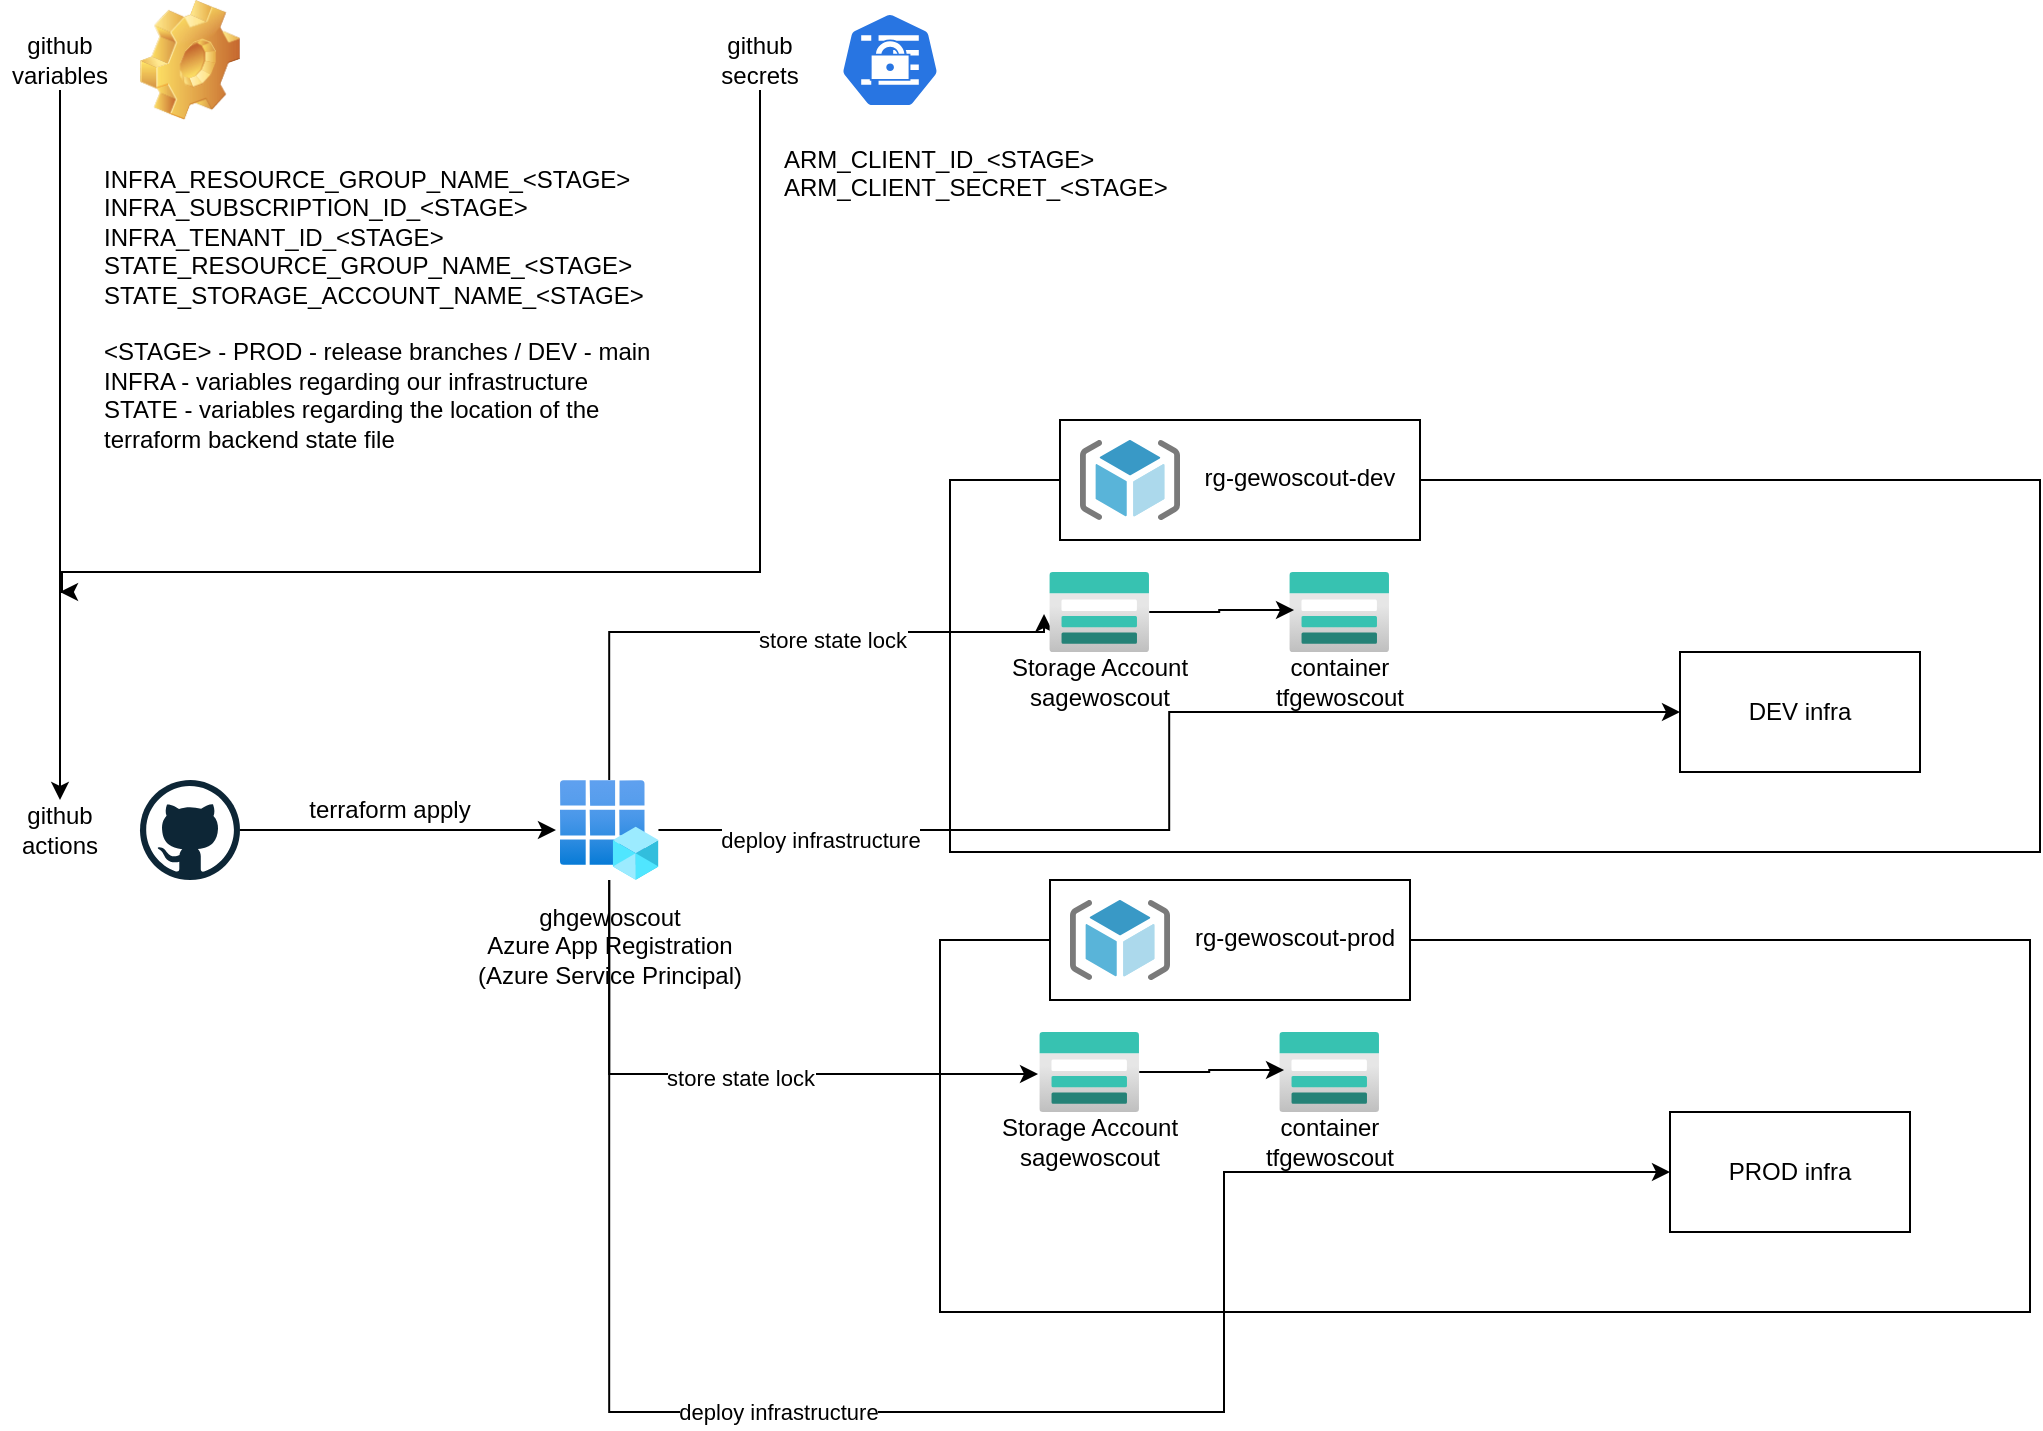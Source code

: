 <mxfile version="24.2.2" type="github">
  <diagram id="7gcUSTIZ7YSJ5vT40chW" name="Page-1">
    <mxGraphModel dx="1434" dy="866" grid="1" gridSize="10" guides="1" tooltips="1" connect="1" arrows="1" fold="1" page="1" pageScale="1" pageWidth="1169" pageHeight="827" math="0" shadow="0">
      <root>
        <mxCell id="0" />
        <mxCell id="1" parent="0" />
        <mxCell id="MMY5NjCeDIOUIdUrz9f5-23" value="" style="rounded=0;whiteSpace=wrap;html=1;" vertex="1" parent="1">
          <mxGeometry x="535" y="264" width="545" height="186" as="geometry" />
        </mxCell>
        <mxCell id="MMY5NjCeDIOUIdUrz9f5-2" value="" style="aspect=fixed;sketch=0;html=1;dashed=0;whitespace=wrap;fillColor=#2875E2;strokeColor=#ffffff;points=[[0.005,0.63,0],[0.1,0.2,0],[0.9,0.2,0],[0.5,0,0],[0.995,0.63,0],[0.72,0.99,0],[0.5,1,0],[0.28,0.99,0]];shape=mxgraph.kubernetes.icon2;prIcon=secret" vertex="1" parent="1">
          <mxGeometry x="480" y="30" width="50" height="48" as="geometry" />
        </mxCell>
        <mxCell id="MMY5NjCeDIOUIdUrz9f5-3" value="" style="dashed=0;outlineConnect=0;html=1;align=center;labelPosition=center;verticalLabelPosition=bottom;verticalAlign=top;shape=mxgraph.weblogos.github" vertex="1" parent="1">
          <mxGeometry x="130" y="414" width="50" height="50" as="geometry" />
        </mxCell>
        <mxCell id="MMY5NjCeDIOUIdUrz9f5-8" style="edgeStyle=orthogonalEdgeStyle;rounded=0;orthogonalLoop=1;jettySize=auto;html=1;entryX=0.5;entryY=0;entryDx=0;entryDy=0;" edge="1" parent="1" source="MMY5NjCeDIOUIdUrz9f5-4" target="MMY5NjCeDIOUIdUrz9f5-7">
          <mxGeometry relative="1" as="geometry" />
        </mxCell>
        <mxCell id="MMY5NjCeDIOUIdUrz9f5-4" value="github variables" style="text;html=1;align=center;verticalAlign=middle;whiteSpace=wrap;rounded=0;" vertex="1" parent="1">
          <mxGeometry x="60" y="39" width="60" height="30" as="geometry" />
        </mxCell>
        <mxCell id="MMY5NjCeDIOUIdUrz9f5-7" value="github actions" style="text;html=1;align=center;verticalAlign=middle;whiteSpace=wrap;rounded=0;" vertex="1" parent="1">
          <mxGeometry x="60" y="424" width="60" height="30" as="geometry" />
        </mxCell>
        <mxCell id="MMY5NjCeDIOUIdUrz9f5-10" value="ARM_CLIENT_ID_&amp;lt;STAGE&amp;gt;&lt;div&gt;ARM_CLIENT_SECRET_&amp;lt;STAGE&amp;gt;&lt;/div&gt;" style="text;html=1;align=left;verticalAlign=top;whiteSpace=wrap;rounded=0;horizontal=1;" vertex="1" parent="1">
          <mxGeometry x="449.61" y="90" width="320" height="40" as="geometry" />
        </mxCell>
        <mxCell id="MMY5NjCeDIOUIdUrz9f5-12" value="" style="shape=image;html=1;verticalLabelPosition=bottom;verticalAlign=top;imageAspect=0;image=img/clipart/Gear_128x128.png" vertex="1" parent="1">
          <mxGeometry x="130" y="24" width="50" height="60" as="geometry" />
        </mxCell>
        <mxCell id="MMY5NjCeDIOUIdUrz9f5-16" style="edgeStyle=orthogonalEdgeStyle;rounded=0;orthogonalLoop=1;jettySize=auto;html=1;" edge="1" parent="1" source="MMY5NjCeDIOUIdUrz9f5-13">
          <mxGeometry relative="1" as="geometry">
            <mxPoint x="90" y="320" as="targetPoint" />
            <Array as="points">
              <mxPoint x="440" y="310" />
              <mxPoint x="91" y="310" />
            </Array>
          </mxGeometry>
        </mxCell>
        <mxCell id="MMY5NjCeDIOUIdUrz9f5-13" value="github secrets" style="text;html=1;align=center;verticalAlign=middle;whiteSpace=wrap;rounded=0;" vertex="1" parent="1">
          <mxGeometry x="410" y="39" width="60" height="30" as="geometry" />
        </mxCell>
        <mxCell id="MMY5NjCeDIOUIdUrz9f5-15" value="INFRA_RESOURCE_GROUP_NAME_&amp;lt;STAGE&amp;gt;&lt;div&gt;INFRA_SUBSCRIPTION_ID_&amp;lt;STAGE&amp;gt;&lt;/div&gt;&lt;div&gt;INFRA_TENANT_ID_&amp;lt;STAGE&amp;gt;&lt;/div&gt;&lt;div&gt;STATE_RESOURCE_GROUP_NAME_&amp;lt;STAGE&amp;gt;&lt;/div&gt;&lt;div&gt;STATE_STORAGE_ACCOUNT_NAME_&amp;lt;STAGE&amp;gt;&lt;/div&gt;&lt;div&gt;&lt;br&gt;&lt;/div&gt;&lt;div&gt;&amp;lt;STAGE&amp;gt; - PROD - release branches / DEV - main&lt;/div&gt;&lt;div&gt;INFRA - variables regarding our infrastructure&lt;/div&gt;&lt;div&gt;STATE - variables regarding the location of the terraform backend state file&lt;/div&gt;" style="text;html=1;align=left;verticalAlign=top;whiteSpace=wrap;rounded=0;" vertex="1" parent="1">
          <mxGeometry x="110" y="100" width="290" height="160" as="geometry" />
        </mxCell>
        <mxCell id="MMY5NjCeDIOUIdUrz9f5-29" style="edgeStyle=orthogonalEdgeStyle;rounded=0;orthogonalLoop=1;jettySize=auto;html=1;entryX=-0.052;entryY=0.525;entryDx=0;entryDy=0;entryPerimeter=0;" edge="1" parent="1" source="MMY5NjCeDIOUIdUrz9f5-17" target="MMY5NjCeDIOUIdUrz9f5-21">
          <mxGeometry relative="1" as="geometry">
            <Array as="points">
              <mxPoint x="365" y="340" />
              <mxPoint x="582" y="340" />
            </Array>
          </mxGeometry>
        </mxCell>
        <mxCell id="MMY5NjCeDIOUIdUrz9f5-33" value="store state lock" style="edgeLabel;html=1;align=center;verticalAlign=middle;resizable=0;points=[];" vertex="1" connectable="0" parent="MMY5NjCeDIOUIdUrz9f5-29">
          <mxGeometry x="0.234" y="-4" relative="1" as="geometry">
            <mxPoint as="offset" />
          </mxGeometry>
        </mxCell>
        <mxCell id="MMY5NjCeDIOUIdUrz9f5-36" style="edgeStyle=orthogonalEdgeStyle;rounded=0;orthogonalLoop=1;jettySize=auto;html=1;entryX=0;entryY=0.5;entryDx=0;entryDy=0;" edge="1" parent="1" source="MMY5NjCeDIOUIdUrz9f5-17" target="MMY5NjCeDIOUIdUrz9f5-35">
          <mxGeometry relative="1" as="geometry" />
        </mxCell>
        <mxCell id="MMY5NjCeDIOUIdUrz9f5-37" value="deploy infrastructure" style="edgeLabel;html=1;align=center;verticalAlign=middle;resizable=0;points=[];" vertex="1" connectable="0" parent="MMY5NjCeDIOUIdUrz9f5-36">
          <mxGeometry x="-0.794" y="-5" relative="1" as="geometry">
            <mxPoint x="22" as="offset" />
          </mxGeometry>
        </mxCell>
        <mxCell id="MMY5NjCeDIOUIdUrz9f5-17" value="" style="image;aspect=fixed;html=1;points=[];align=center;fontSize=12;image=img/lib/azure2/identity/App_Registrations.svg;" vertex="1" parent="1">
          <mxGeometry x="340" y="414" width="49.22" height="50" as="geometry" />
        </mxCell>
        <mxCell id="MMY5NjCeDIOUIdUrz9f5-18" value="&lt;div&gt;ghgewoscout&lt;br&gt;&lt;/div&gt;Azure App Registration&lt;div&gt;(Azure Service Principal)&lt;/div&gt;" style="text;html=1;align=center;verticalAlign=middle;whiteSpace=wrap;rounded=0;" vertex="1" parent="1">
          <mxGeometry x="279.61" y="464" width="170" height="66" as="geometry" />
        </mxCell>
        <mxCell id="MMY5NjCeDIOUIdUrz9f5-19" style="edgeStyle=orthogonalEdgeStyle;rounded=0;orthogonalLoop=1;jettySize=auto;html=1;entryX=-0.041;entryY=0.5;entryDx=0;entryDy=0;entryPerimeter=0;" edge="1" parent="1" source="MMY5NjCeDIOUIdUrz9f5-3" target="MMY5NjCeDIOUIdUrz9f5-17">
          <mxGeometry relative="1" as="geometry" />
        </mxCell>
        <mxCell id="MMY5NjCeDIOUIdUrz9f5-20" value="terraform apply" style="text;html=1;align=center;verticalAlign=middle;whiteSpace=wrap;rounded=0;" vertex="1" parent="1">
          <mxGeometry x="190" y="414" width="130" height="30" as="geometry" />
        </mxCell>
        <mxCell id="MMY5NjCeDIOUIdUrz9f5-21" value="" style="image;aspect=fixed;html=1;points=[];align=center;fontSize=12;image=img/lib/azure2/storage/Storage_Accounts.svg;" vertex="1" parent="1">
          <mxGeometry x="584.61" y="310" width="50" height="40" as="geometry" />
        </mxCell>
        <mxCell id="MMY5NjCeDIOUIdUrz9f5-22" value="Storage Account&lt;div&gt;sagewoscout&lt;/div&gt;" style="text;html=1;align=center;verticalAlign=middle;whiteSpace=wrap;rounded=0;" vertex="1" parent="1">
          <mxGeometry x="560" y="350" width="100" height="30" as="geometry" />
        </mxCell>
        <mxCell id="MMY5NjCeDIOUIdUrz9f5-25" value="" style="rounded=0;whiteSpace=wrap;html=1;" vertex="1" parent="1">
          <mxGeometry x="590" y="234" width="180" height="60" as="geometry" />
        </mxCell>
        <mxCell id="MMY5NjCeDIOUIdUrz9f5-27" value="" style="image;sketch=0;aspect=fixed;html=1;points=[];align=center;fontSize=12;image=img/lib/mscae/ResourceGroup.svg;" vertex="1" parent="1">
          <mxGeometry x="600" y="244" width="50" height="40" as="geometry" />
        </mxCell>
        <mxCell id="MMY5NjCeDIOUIdUrz9f5-28" value="rg-gewoscout-dev" style="text;html=1;align=center;verticalAlign=middle;whiteSpace=wrap;rounded=0;" vertex="1" parent="1">
          <mxGeometry x="660" y="248" width="100" height="30" as="geometry" />
        </mxCell>
        <mxCell id="MMY5NjCeDIOUIdUrz9f5-30" value="" style="image;aspect=fixed;html=1;points=[];align=center;fontSize=12;image=img/lib/azure2/storage/Storage_Accounts.svg;" vertex="1" parent="1">
          <mxGeometry x="704.61" y="310" width="50" height="40" as="geometry" />
        </mxCell>
        <mxCell id="MMY5NjCeDIOUIdUrz9f5-31" value="&lt;div&gt;container&lt;/div&gt;&lt;div&gt;tfgewoscout&lt;/div&gt;" style="text;html=1;align=center;verticalAlign=middle;whiteSpace=wrap;rounded=0;" vertex="1" parent="1">
          <mxGeometry x="680" y="350" width="100" height="30" as="geometry" />
        </mxCell>
        <mxCell id="MMY5NjCeDIOUIdUrz9f5-32" style="edgeStyle=orthogonalEdgeStyle;rounded=0;orthogonalLoop=1;jettySize=auto;html=1;entryX=0.048;entryY=0.475;entryDx=0;entryDy=0;entryPerimeter=0;" edge="1" parent="1" source="MMY5NjCeDIOUIdUrz9f5-21" target="MMY5NjCeDIOUIdUrz9f5-30">
          <mxGeometry relative="1" as="geometry" />
        </mxCell>
        <mxCell id="MMY5NjCeDIOUIdUrz9f5-35" value="DEV infra" style="rounded=0;whiteSpace=wrap;html=1;" vertex="1" parent="1">
          <mxGeometry x="900" y="350" width="120" height="60" as="geometry" />
        </mxCell>
        <mxCell id="MMY5NjCeDIOUIdUrz9f5-38" value="" style="rounded=0;whiteSpace=wrap;html=1;" vertex="1" parent="1">
          <mxGeometry x="530" y="494" width="545" height="186" as="geometry" />
        </mxCell>
        <mxCell id="MMY5NjCeDIOUIdUrz9f5-39" value="" style="image;aspect=fixed;html=1;points=[];align=center;fontSize=12;image=img/lib/azure2/storage/Storage_Accounts.svg;" vertex="1" parent="1">
          <mxGeometry x="579.61" y="540" width="50" height="40" as="geometry" />
        </mxCell>
        <mxCell id="MMY5NjCeDIOUIdUrz9f5-40" value="Storage Account&lt;div&gt;sagewoscout&lt;/div&gt;" style="text;html=1;align=center;verticalAlign=middle;whiteSpace=wrap;rounded=0;" vertex="1" parent="1">
          <mxGeometry x="555" y="580" width="100" height="30" as="geometry" />
        </mxCell>
        <mxCell id="MMY5NjCeDIOUIdUrz9f5-41" value="" style="rounded=0;whiteSpace=wrap;html=1;" vertex="1" parent="1">
          <mxGeometry x="585" y="464" width="180" height="60" as="geometry" />
        </mxCell>
        <mxCell id="MMY5NjCeDIOUIdUrz9f5-42" value="" style="image;sketch=0;aspect=fixed;html=1;points=[];align=center;fontSize=12;image=img/lib/mscae/ResourceGroup.svg;" vertex="1" parent="1">
          <mxGeometry x="595" y="474" width="50" height="40" as="geometry" />
        </mxCell>
        <mxCell id="MMY5NjCeDIOUIdUrz9f5-43" value="rg-gewoscout-prod" style="text;html=1;align=center;verticalAlign=middle;whiteSpace=wrap;rounded=0;" vertex="1" parent="1">
          <mxGeometry x="655" y="478" width="105" height="30" as="geometry" />
        </mxCell>
        <mxCell id="MMY5NjCeDIOUIdUrz9f5-44" value="" style="image;aspect=fixed;html=1;points=[];align=center;fontSize=12;image=img/lib/azure2/storage/Storage_Accounts.svg;" vertex="1" parent="1">
          <mxGeometry x="699.61" y="540" width="50" height="40" as="geometry" />
        </mxCell>
        <mxCell id="MMY5NjCeDIOUIdUrz9f5-45" value="&lt;div&gt;container&lt;/div&gt;&lt;div&gt;tfgewoscout&lt;/div&gt;" style="text;html=1;align=center;verticalAlign=middle;whiteSpace=wrap;rounded=0;" vertex="1" parent="1">
          <mxGeometry x="675" y="580" width="100" height="30" as="geometry" />
        </mxCell>
        <mxCell id="MMY5NjCeDIOUIdUrz9f5-46" style="edgeStyle=orthogonalEdgeStyle;rounded=0;orthogonalLoop=1;jettySize=auto;html=1;entryX=0.048;entryY=0.475;entryDx=0;entryDy=0;entryPerimeter=0;" edge="1" parent="1" source="MMY5NjCeDIOUIdUrz9f5-39" target="MMY5NjCeDIOUIdUrz9f5-44">
          <mxGeometry relative="1" as="geometry" />
        </mxCell>
        <mxCell id="MMY5NjCeDIOUIdUrz9f5-47" value="PROD infra" style="rounded=0;whiteSpace=wrap;html=1;" vertex="1" parent="1">
          <mxGeometry x="895" y="580" width="120" height="60" as="geometry" />
        </mxCell>
        <mxCell id="MMY5NjCeDIOUIdUrz9f5-48" style="edgeStyle=orthogonalEdgeStyle;rounded=0;orthogonalLoop=1;jettySize=auto;html=1;entryX=-0.012;entryY=0.525;entryDx=0;entryDy=0;entryPerimeter=0;exitX=0.5;exitY=0;exitDx=0;exitDy=0;" edge="1" parent="1" source="MMY5NjCeDIOUIdUrz9f5-18" target="MMY5NjCeDIOUIdUrz9f5-39">
          <mxGeometry relative="1" as="geometry">
            <Array as="points">
              <mxPoint x="365" y="561" />
            </Array>
          </mxGeometry>
        </mxCell>
        <mxCell id="MMY5NjCeDIOUIdUrz9f5-49" value="store state lock" style="edgeLabel;html=1;align=center;verticalAlign=middle;resizable=0;points=[];" vertex="1" connectable="0" parent="MMY5NjCeDIOUIdUrz9f5-48">
          <mxGeometry x="-0.156" y="-2" relative="1" as="geometry">
            <mxPoint x="31" as="offset" />
          </mxGeometry>
        </mxCell>
        <mxCell id="MMY5NjCeDIOUIdUrz9f5-50" style="edgeStyle=orthogonalEdgeStyle;rounded=0;orthogonalLoop=1;jettySize=auto;html=1;exitX=0.5;exitY=0;exitDx=0;exitDy=0;entryX=0;entryY=0.5;entryDx=0;entryDy=0;" edge="1" parent="1" source="MMY5NjCeDIOUIdUrz9f5-18" target="MMY5NjCeDIOUIdUrz9f5-47">
          <mxGeometry relative="1" as="geometry">
            <Array as="points">
              <mxPoint x="365" y="730" />
              <mxPoint x="672" y="730" />
              <mxPoint x="672" y="610" />
            </Array>
          </mxGeometry>
        </mxCell>
        <mxCell id="MMY5NjCeDIOUIdUrz9f5-51" value="deploy infrastructure" style="edgeLabel;html=1;align=center;verticalAlign=middle;resizable=0;points=[];" vertex="1" connectable="0" parent="MMY5NjCeDIOUIdUrz9f5-50">
          <mxGeometry x="-0.235" relative="1" as="geometry">
            <mxPoint as="offset" />
          </mxGeometry>
        </mxCell>
      </root>
    </mxGraphModel>
  </diagram>
</mxfile>
